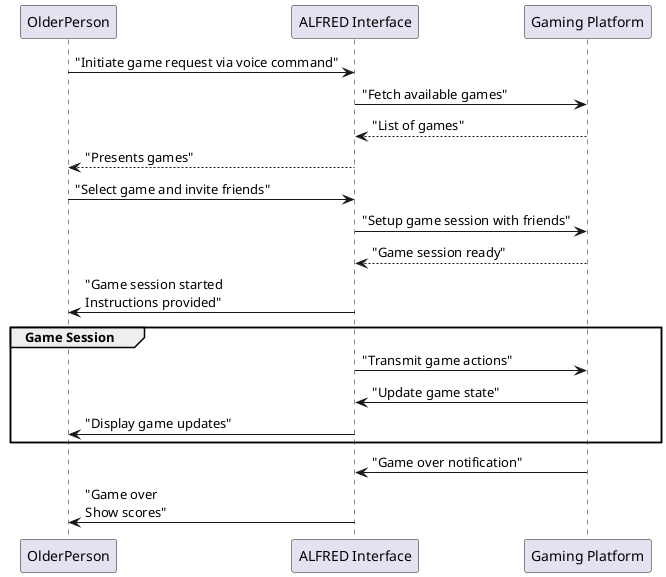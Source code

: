 @startuml
participant OlderPerson as user
participant "ALFRED Interface" as alf
participant "Gaming Platform" as game

user -> alf : "Initiate game request via voice command"
alf -> game : "Fetch available games"
game --> alf : "List of games"
alf --> user : "Presents games"
user -> alf : "Select game and invite friends"
alf -> game : "Setup game session with friends"
game --> alf : "Game session ready"
alf -> user : "Game session started\nInstructions provided"
group Game Session
    alf -> game : "Transmit game actions"
    game -> alf : "Update game state"
    alf -> user : "Display game updates"
end
game -> alf : "Game over notification"
alf -> user : "Game over\nShow scores"
@enduml